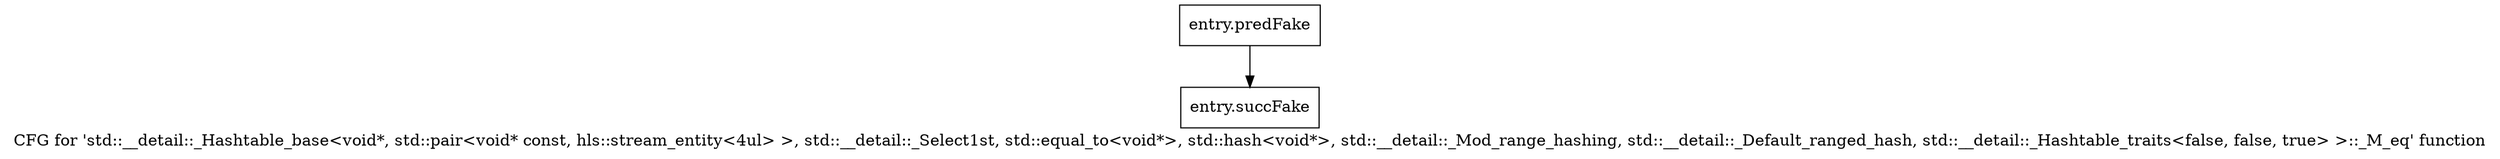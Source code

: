 digraph "CFG for 'std::__detail::_Hashtable_base\<void*, std::pair\<void* const, hls::stream_entity\<4ul\> \>, std::__detail::_Select1st, std::equal_to\<void*\>, std::hash\<void*\>, std::__detail::_Mod_range_hashing, std::__detail::_Default_ranged_hash, std::__detail::_Hashtable_traits\<false, false, true\> \>::_M_eq' function" {
	label="CFG for 'std::__detail::_Hashtable_base\<void*, std::pair\<void* const, hls::stream_entity\<4ul\> \>, std::__detail::_Select1st, std::equal_to\<void*\>, std::hash\<void*\>, std::__detail::_Mod_range_hashing, std::__detail::_Default_ranged_hash, std::__detail::_Hashtable_traits\<false, false, true\> \>::_M_eq' function";

	Node0x43607a0 [shape=record,filename="",linenumber="",label="{entry.predFake}"];
	Node0x43607a0 -> Node0x44274f0[ callList="" memoryops="" filename="/tools/Xilinx/Vitis_HLS/2022.1/tps/lnx64/gcc-8.3.0/lib/gcc/x86_64-pc-linux-gnu/8.3.0/../../../../include/c++/8.3.0/bits/hashtable_policy.h" execusionnum="406"];
	Node0x44274f0 [shape=record,filename="/tools/Xilinx/Vitis_HLS/2022.1/tps/lnx64/gcc-8.3.0/lib/gcc/x86_64-pc-linux-gnu/8.3.0/../../../../include/c++/8.3.0/bits/hashtable_policy.h",linenumber="1845",label="{entry.succFake}"];
}
